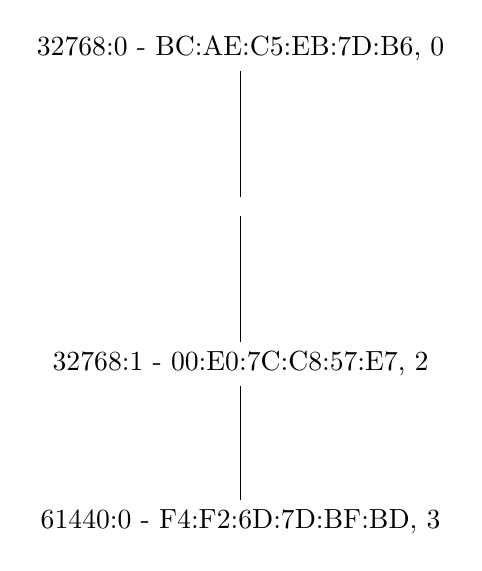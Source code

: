 \begin{tikzpicture}[]
\node (0) at (7.0,20) {32768:0 - BC:AE:C5:EB:7D:B6, 0};
\node (1) at (7.0,18) {};
\node (2) at (7.0,16) {32768:1 - 00:E0:7C:C8:57:E7, 2};
\node (3) at (7.0,14) {61440:0 - F4:F2:6D:7D:BF:BD, 3};
\draw 
(2) -- (3);
\draw (1) -- (2);
\draw 
(0) -- (1);
\end{tikzpicture}
